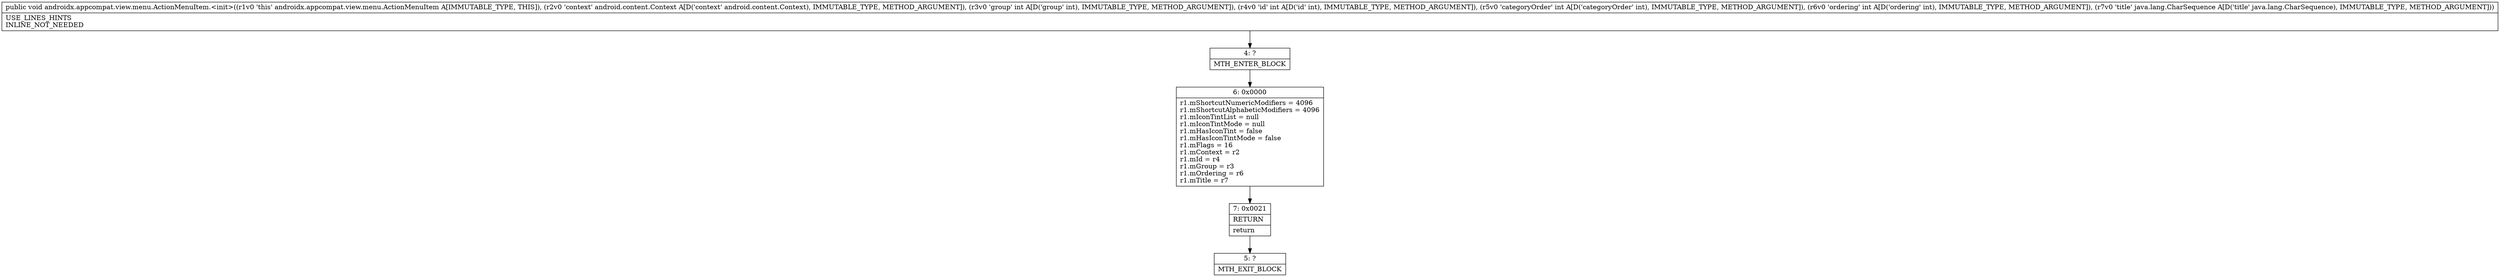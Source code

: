 digraph "CFG forandroidx.appcompat.view.menu.ActionMenuItem.\<init\>(Landroid\/content\/Context;IIIILjava\/lang\/CharSequence;)V" {
Node_4 [shape=record,label="{4\:\ ?|MTH_ENTER_BLOCK\l}"];
Node_6 [shape=record,label="{6\:\ 0x0000|r1.mShortcutNumericModifiers = 4096\lr1.mShortcutAlphabeticModifiers = 4096\lr1.mIconTintList = null\lr1.mIconTintMode = null\lr1.mHasIconTint = false\lr1.mHasIconTintMode = false\lr1.mFlags = 16\lr1.mContext = r2\lr1.mId = r4\lr1.mGroup = r3\lr1.mOrdering = r6\lr1.mTitle = r7\l}"];
Node_7 [shape=record,label="{7\:\ 0x0021|RETURN\l|return\l}"];
Node_5 [shape=record,label="{5\:\ ?|MTH_EXIT_BLOCK\l}"];
MethodNode[shape=record,label="{public void androidx.appcompat.view.menu.ActionMenuItem.\<init\>((r1v0 'this' androidx.appcompat.view.menu.ActionMenuItem A[IMMUTABLE_TYPE, THIS]), (r2v0 'context' android.content.Context A[D('context' android.content.Context), IMMUTABLE_TYPE, METHOD_ARGUMENT]), (r3v0 'group' int A[D('group' int), IMMUTABLE_TYPE, METHOD_ARGUMENT]), (r4v0 'id' int A[D('id' int), IMMUTABLE_TYPE, METHOD_ARGUMENT]), (r5v0 'categoryOrder' int A[D('categoryOrder' int), IMMUTABLE_TYPE, METHOD_ARGUMENT]), (r6v0 'ordering' int A[D('ordering' int), IMMUTABLE_TYPE, METHOD_ARGUMENT]), (r7v0 'title' java.lang.CharSequence A[D('title' java.lang.CharSequence), IMMUTABLE_TYPE, METHOD_ARGUMENT]))  | USE_LINES_HINTS\lINLINE_NOT_NEEDED\l}"];
MethodNode -> Node_4;Node_4 -> Node_6;
Node_6 -> Node_7;
Node_7 -> Node_5;
}

